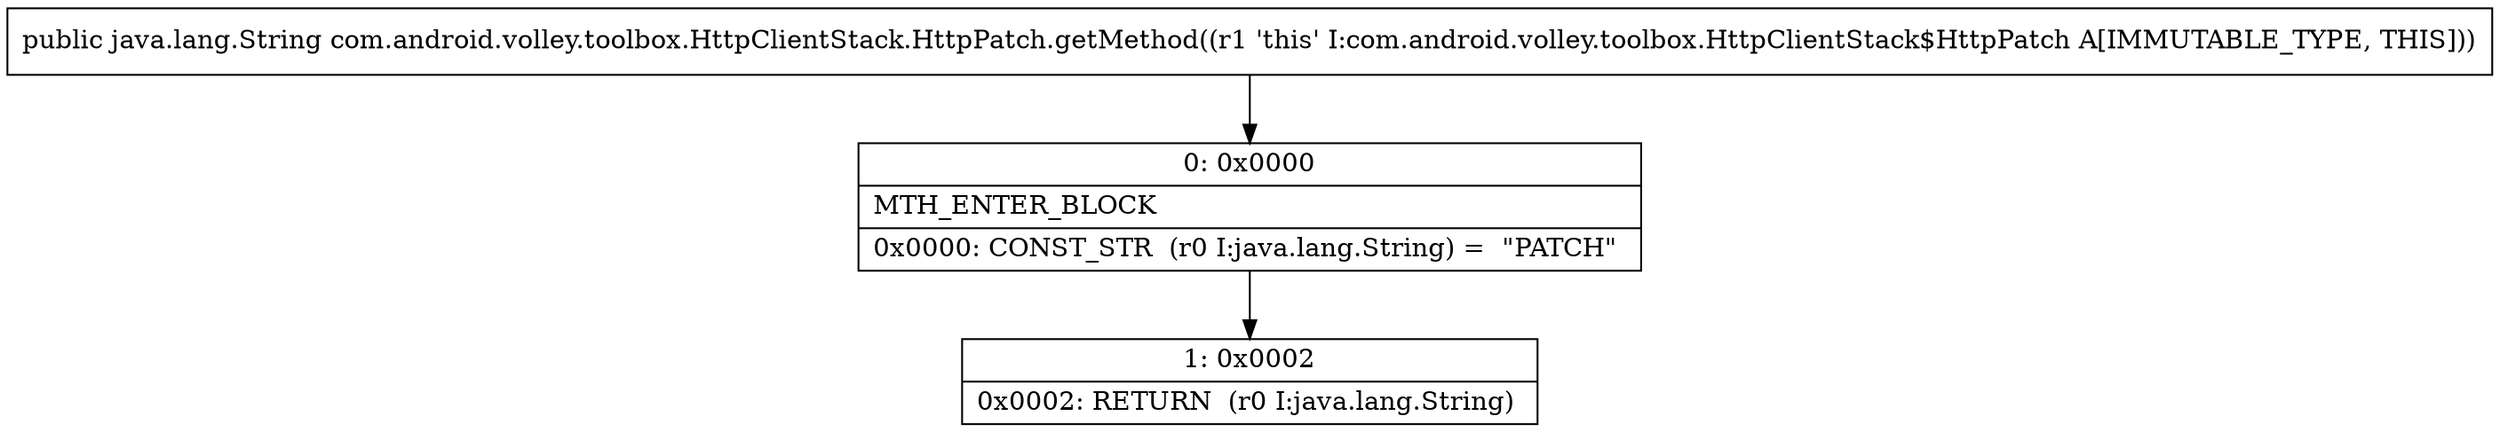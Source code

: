 digraph "CFG forcom.android.volley.toolbox.HttpClientStack.HttpPatch.getMethod()Ljava\/lang\/String;" {
Node_0 [shape=record,label="{0\:\ 0x0000|MTH_ENTER_BLOCK\l|0x0000: CONST_STR  (r0 I:java.lang.String) =  \"PATCH\" \l}"];
Node_1 [shape=record,label="{1\:\ 0x0002|0x0002: RETURN  (r0 I:java.lang.String) \l}"];
MethodNode[shape=record,label="{public java.lang.String com.android.volley.toolbox.HttpClientStack.HttpPatch.getMethod((r1 'this' I:com.android.volley.toolbox.HttpClientStack$HttpPatch A[IMMUTABLE_TYPE, THIS])) }"];
MethodNode -> Node_0;
Node_0 -> Node_1;
}

